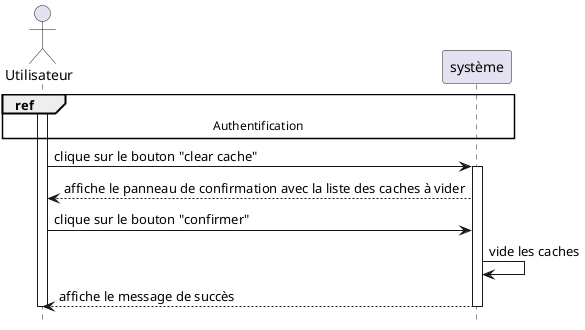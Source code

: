 @startuml clear_cache

hide footbox


actor "Utilisateur" as user
participant "système" as system
ref over user, system : Authentification

activate user
user -> system : clique sur le bouton "clear cache"
activate system
system --> user : affiche le panneau de confirmation avec la liste des caches à vider
user -> system : clique sur le bouton "confirmer"
system -> system : vide les caches
system --> user : affiche le message de succès
deactivate system
deactivate user
